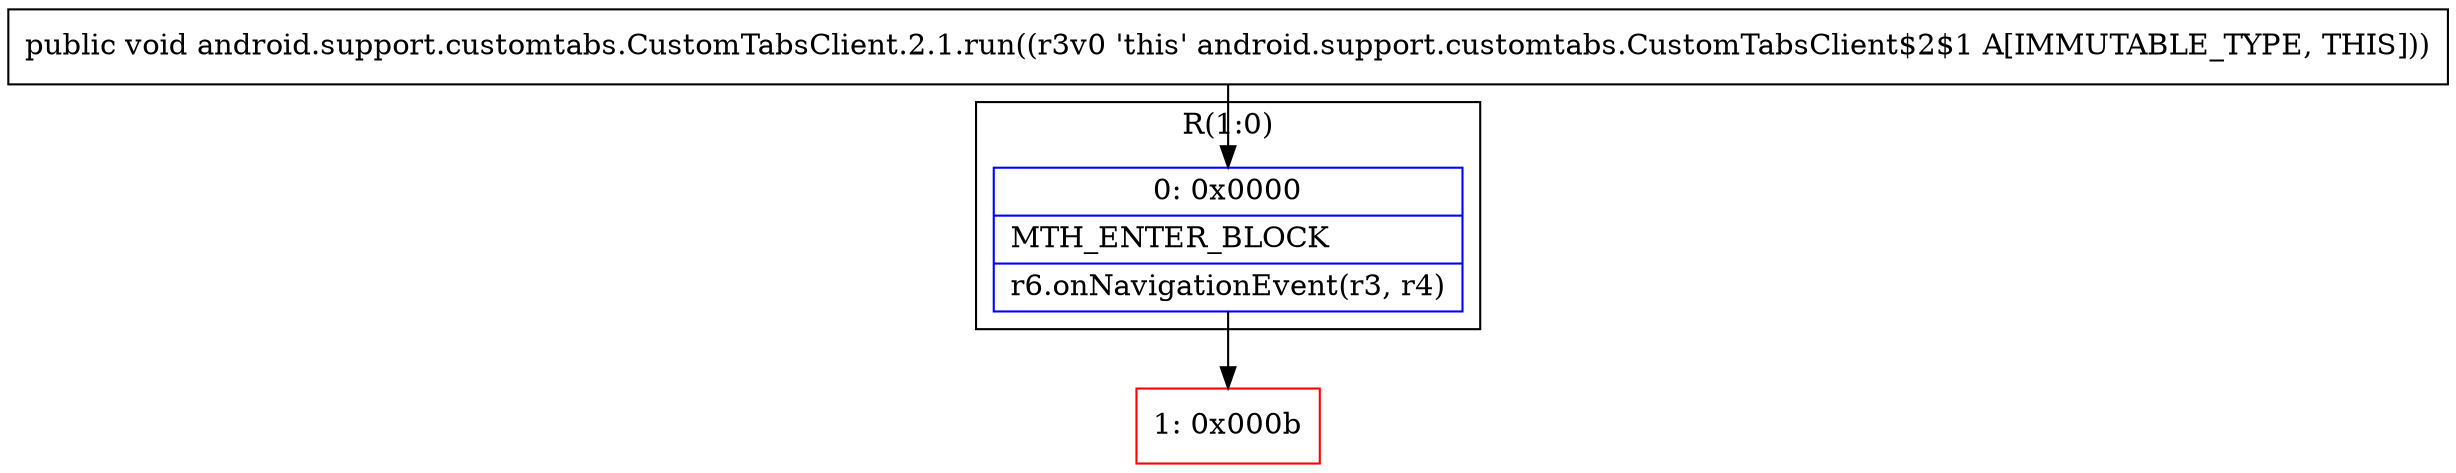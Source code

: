 digraph "CFG forandroid.support.customtabs.CustomTabsClient.2.1.run()V" {
subgraph cluster_Region_729270334 {
label = "R(1:0)";
node [shape=record,color=blue];
Node_0 [shape=record,label="{0\:\ 0x0000|MTH_ENTER_BLOCK\l|r6.onNavigationEvent(r3, r4)\l}"];
}
Node_1 [shape=record,color=red,label="{1\:\ 0x000b}"];
MethodNode[shape=record,label="{public void android.support.customtabs.CustomTabsClient.2.1.run((r3v0 'this' android.support.customtabs.CustomTabsClient$2$1 A[IMMUTABLE_TYPE, THIS])) }"];
MethodNode -> Node_0;
Node_0 -> Node_1;
}

